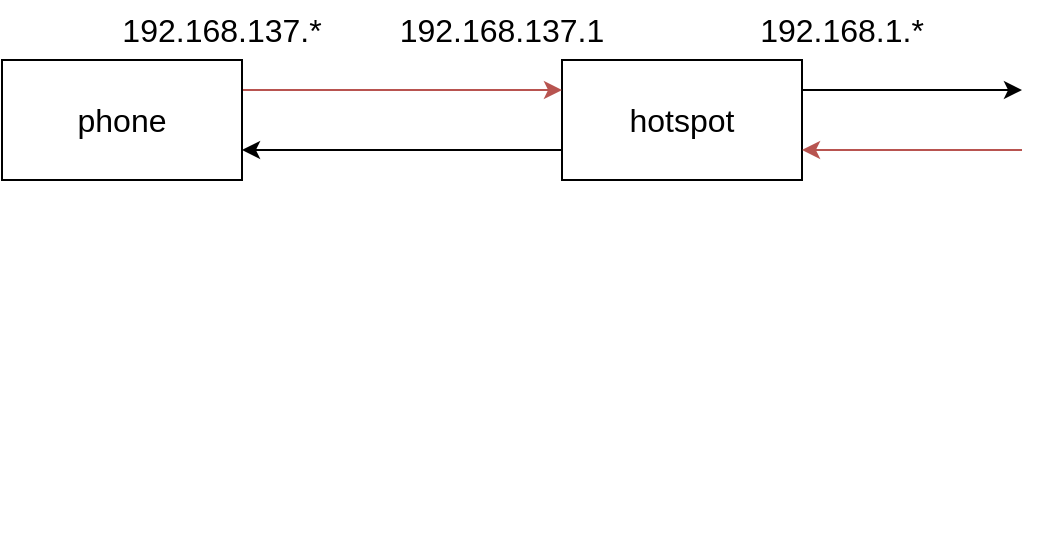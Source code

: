 <mxfile version="20.6.2" type="device"><diagram id="IG7THrgp5g0mow_MlkJU" name="Страница 1"><mxGraphModel dx="1406" dy="818" grid="0" gridSize="10" guides="1" tooltips="1" connect="1" arrows="1" fold="1" page="1" pageScale="1" pageWidth="827" pageHeight="1169" math="0" shadow="0"><root><mxCell id="0"/><mxCell id="1" parent="0"/><mxCell id="Bq6j7PZN34Ulcb6OIa58-2" value="" style="ellipse;whiteSpace=wrap;html=1;rotation=90;opacity=0;" vertex="1" parent="1"><mxGeometry x="532" y="370" width="120" height="80" as="geometry"/></mxCell><mxCell id="CRosvRTqPADkb0qrQdDY-4" style="edgeStyle=orthogonalEdgeStyle;rounded=0;orthogonalLoop=1;jettySize=auto;html=1;exitX=0;exitY=0.75;exitDx=0;exitDy=0;entryX=1;entryY=0.75;entryDx=0;entryDy=0;" parent="1" source="CRosvRTqPADkb0qrQdDY-1" target="CRosvRTqPADkb0qrQdDY-2" edge="1"><mxGeometry relative="1" as="geometry"/></mxCell><mxCell id="CRosvRTqPADkb0qrQdDY-1" value="&lt;font style=&quot;font-size: 16px;&quot;&gt;hotspot&lt;/font&gt;" style="rounded=0;whiteSpace=wrap;html=1;" parent="1" vertex="1"><mxGeometry x="450" y="230" width="120" height="60" as="geometry"/></mxCell><mxCell id="CRosvRTqPADkb0qrQdDY-3" style="edgeStyle=orthogonalEdgeStyle;rounded=0;orthogonalLoop=1;jettySize=auto;html=1;exitX=1;exitY=0.25;exitDx=0;exitDy=0;entryX=0;entryY=0.25;entryDx=0;entryDy=0;fillColor=#f8cecc;strokeColor=#b85450;" parent="1" source="CRosvRTqPADkb0qrQdDY-2" target="CRosvRTqPADkb0qrQdDY-1" edge="1"><mxGeometry relative="1" as="geometry"/></mxCell><mxCell id="CRosvRTqPADkb0qrQdDY-2" value="&lt;font style=&quot;font-size: 16px;&quot;&gt;phone&lt;/font&gt;" style="rounded=0;whiteSpace=wrap;html=1;" parent="1" vertex="1"><mxGeometry x="170" y="230" width="120" height="60" as="geometry"/></mxCell><mxCell id="CRosvRTqPADkb0qrQdDY-5" value="" style="endArrow=classic;html=1;rounded=0;exitX=1;exitY=0.25;exitDx=0;exitDy=0;" parent="1" source="CRosvRTqPADkb0qrQdDY-1" edge="1"><mxGeometry width="50" height="50" relative="1" as="geometry"><mxPoint x="610" y="280" as="sourcePoint"/><mxPoint x="680" y="245" as="targetPoint"/></mxGeometry></mxCell><mxCell id="CRosvRTqPADkb0qrQdDY-6" value="" style="endArrow=classic;html=1;rounded=0;entryX=1;entryY=0.75;entryDx=0;entryDy=0;fillColor=#f8cecc;strokeColor=#b85450;" parent="1" target="CRosvRTqPADkb0qrQdDY-1" edge="1"><mxGeometry width="50" height="50" relative="1" as="geometry"><mxPoint x="680" y="275" as="sourcePoint"/><mxPoint x="710" y="260" as="targetPoint"/></mxGeometry></mxCell><mxCell id="CRosvRTqPADkb0qrQdDY-7" value="192.168.137.*" style="text;html=1;strokeColor=none;fillColor=none;align=center;verticalAlign=middle;whiteSpace=wrap;rounded=0;fontSize=16;" parent="1" vertex="1"><mxGeometry x="220" y="200" width="120" height="30" as="geometry"/></mxCell><mxCell id="CRosvRTqPADkb0qrQdDY-8" value="192.168.137.1" style="text;html=1;strokeColor=none;fillColor=none;align=center;verticalAlign=middle;whiteSpace=wrap;rounded=0;fontSize=16;" parent="1" vertex="1"><mxGeometry x="360" y="200" width="120" height="30" as="geometry"/></mxCell><mxCell id="CRosvRTqPADkb0qrQdDY-9" value="192.168.1.*" style="text;html=1;strokeColor=none;fillColor=none;align=center;verticalAlign=middle;whiteSpace=wrap;rounded=0;fontSize=16;" parent="1" vertex="1"><mxGeometry x="530" y="200" width="120" height="30" as="geometry"/></mxCell></root></mxGraphModel></diagram></mxfile>